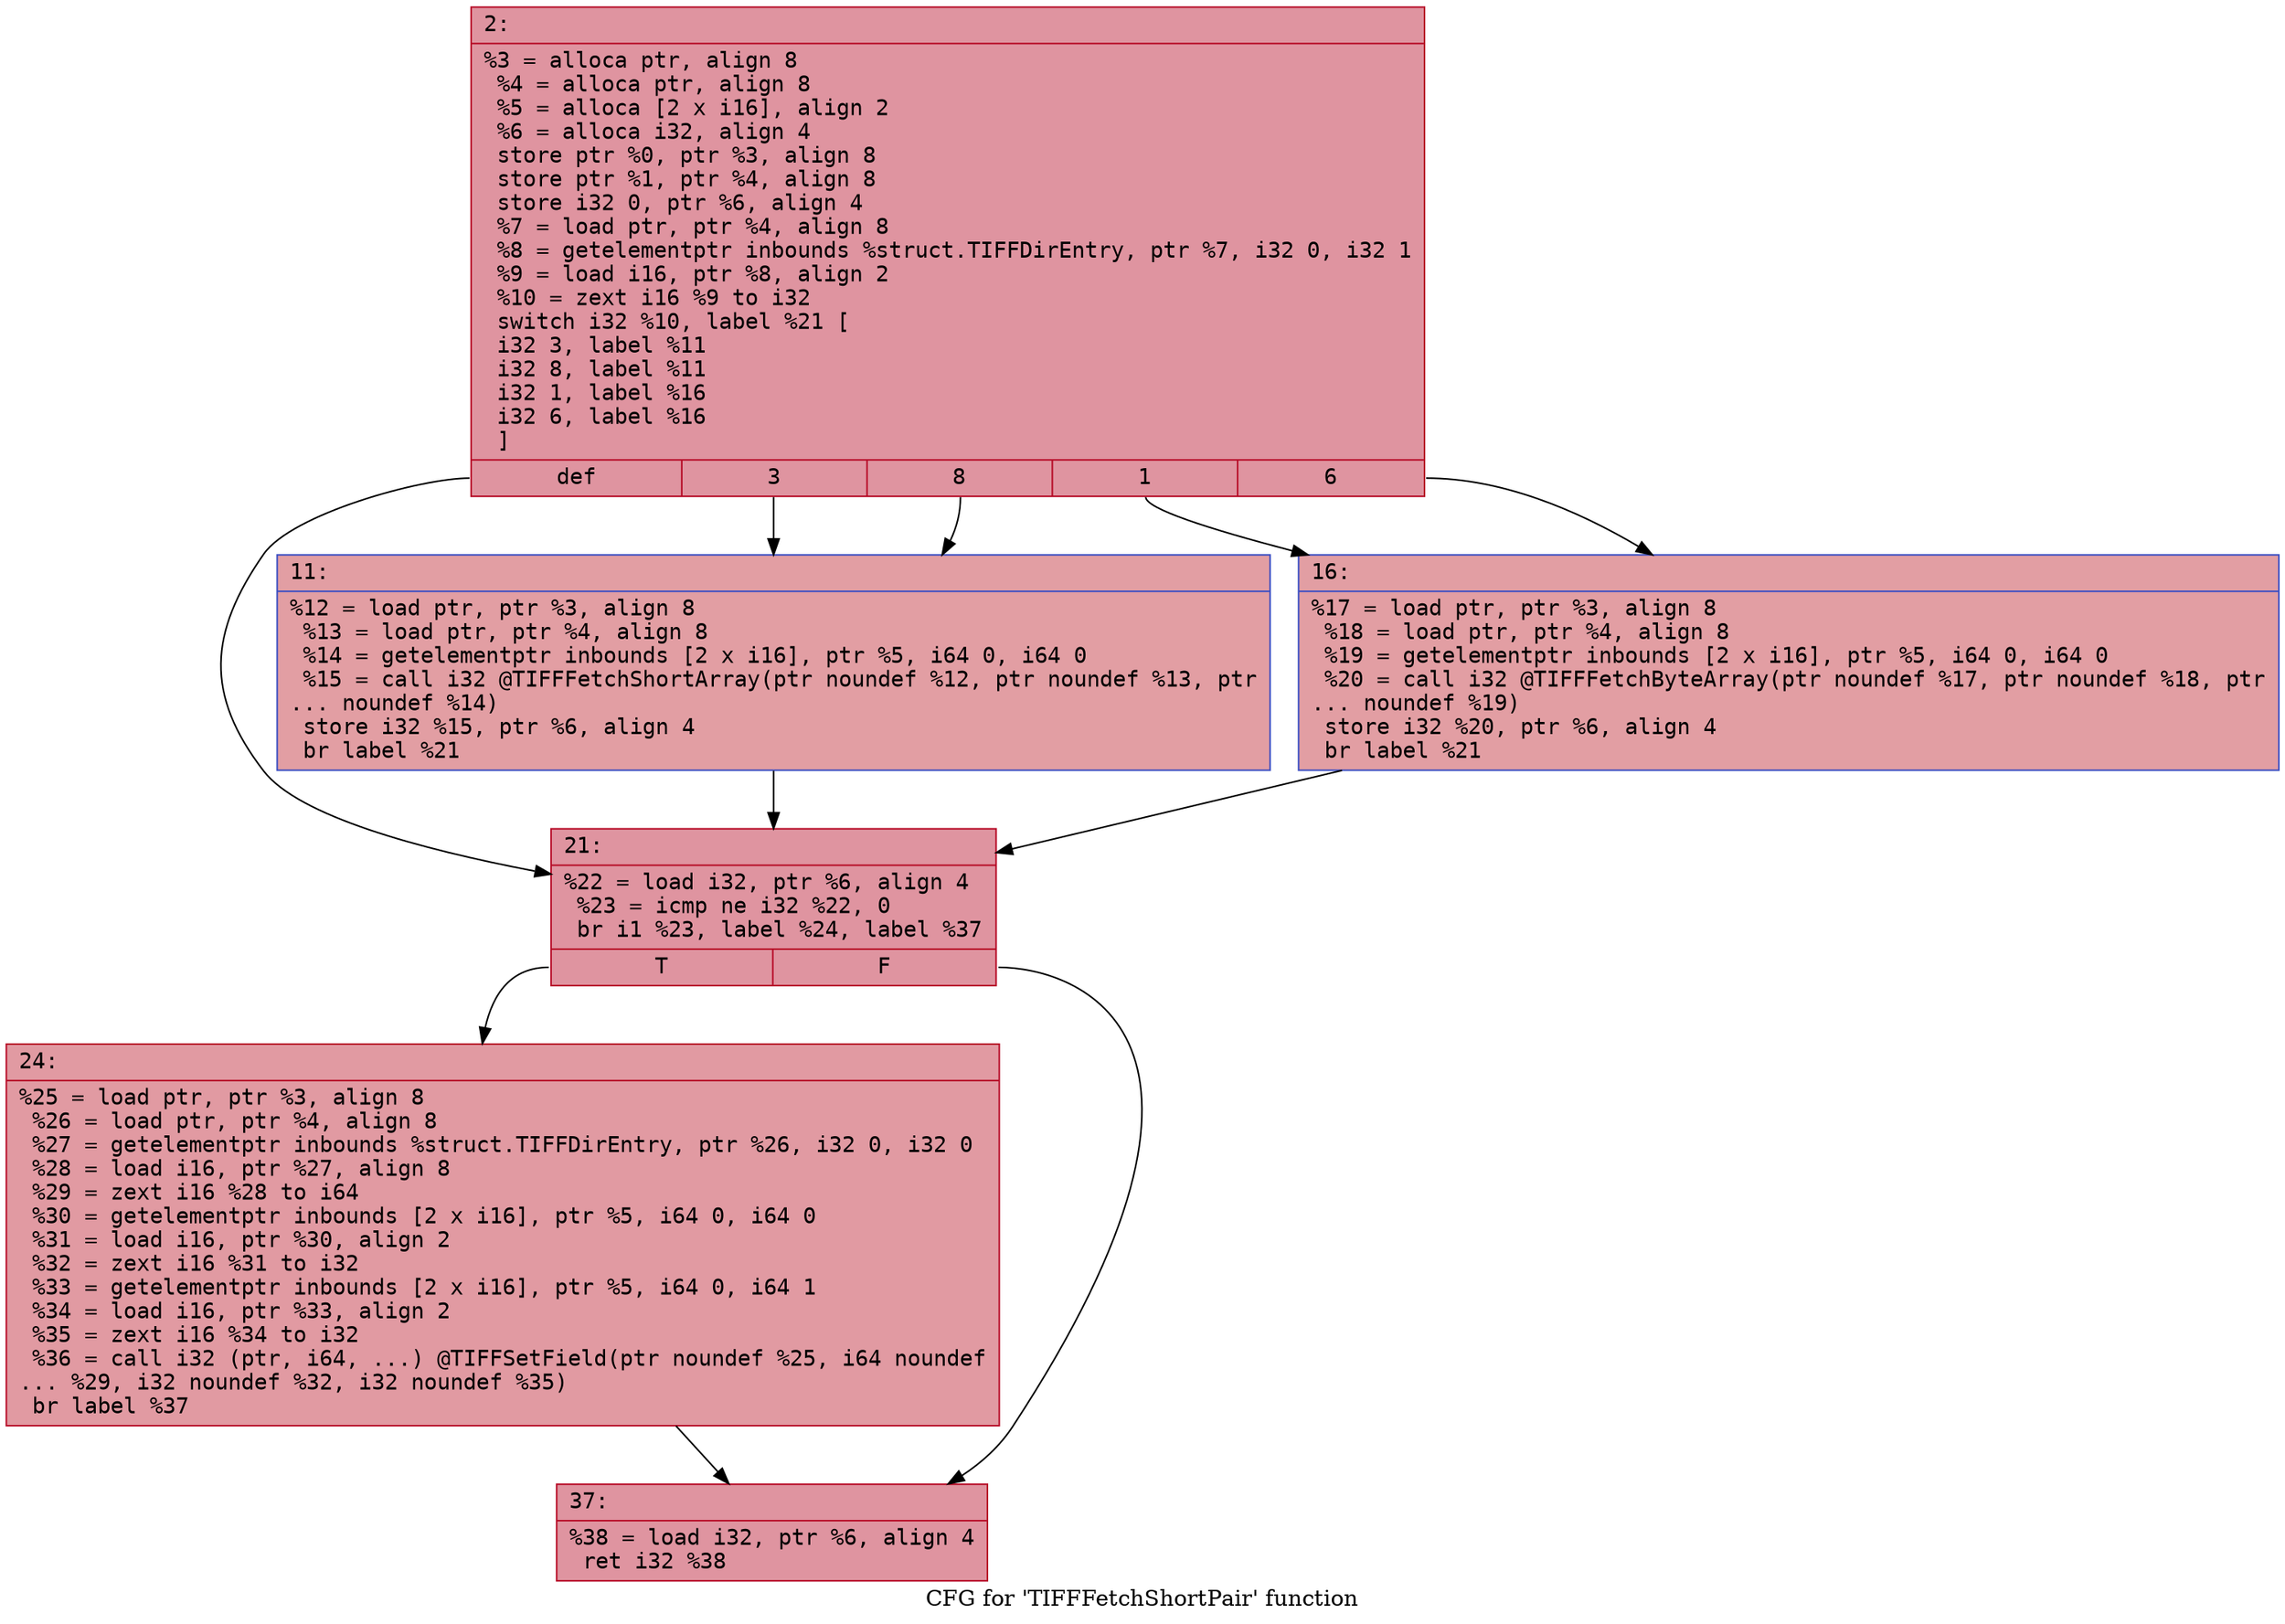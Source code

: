 digraph "CFG for 'TIFFFetchShortPair' function" {
	label="CFG for 'TIFFFetchShortPair' function";

	Node0x6000036ad810 [shape=record,color="#b70d28ff", style=filled, fillcolor="#b70d2870" fontname="Courier",label="{2:\l|  %3 = alloca ptr, align 8\l  %4 = alloca ptr, align 8\l  %5 = alloca [2 x i16], align 2\l  %6 = alloca i32, align 4\l  store ptr %0, ptr %3, align 8\l  store ptr %1, ptr %4, align 8\l  store i32 0, ptr %6, align 4\l  %7 = load ptr, ptr %4, align 8\l  %8 = getelementptr inbounds %struct.TIFFDirEntry, ptr %7, i32 0, i32 1\l  %9 = load i16, ptr %8, align 2\l  %10 = zext i16 %9 to i32\l  switch i32 %10, label %21 [\l    i32 3, label %11\l    i32 8, label %11\l    i32 1, label %16\l    i32 6, label %16\l  ]\l|{<s0>def|<s1>3|<s2>8|<s3>1|<s4>6}}"];
	Node0x6000036ad810:s0 -> Node0x6000036ad900[tooltip="2 -> 21\nProbability 20.00%" ];
	Node0x6000036ad810:s1 -> Node0x6000036ad860[tooltip="2 -> 11\nProbability 40.00%" ];
	Node0x6000036ad810:s2 -> Node0x6000036ad860[tooltip="2 -> 11\nProbability 40.00%" ];
	Node0x6000036ad810:s3 -> Node0x6000036ad8b0[tooltip="2 -> 16\nProbability 40.00%" ];
	Node0x6000036ad810:s4 -> Node0x6000036ad8b0[tooltip="2 -> 16\nProbability 40.00%" ];
	Node0x6000036ad860 [shape=record,color="#3d50c3ff", style=filled, fillcolor="#be242e70" fontname="Courier",label="{11:\l|  %12 = load ptr, ptr %3, align 8\l  %13 = load ptr, ptr %4, align 8\l  %14 = getelementptr inbounds [2 x i16], ptr %5, i64 0, i64 0\l  %15 = call i32 @TIFFFetchShortArray(ptr noundef %12, ptr noundef %13, ptr\l... noundef %14)\l  store i32 %15, ptr %6, align 4\l  br label %21\l}"];
	Node0x6000036ad860 -> Node0x6000036ad900[tooltip="11 -> 21\nProbability 100.00%" ];
	Node0x6000036ad8b0 [shape=record,color="#3d50c3ff", style=filled, fillcolor="#be242e70" fontname="Courier",label="{16:\l|  %17 = load ptr, ptr %3, align 8\l  %18 = load ptr, ptr %4, align 8\l  %19 = getelementptr inbounds [2 x i16], ptr %5, i64 0, i64 0\l  %20 = call i32 @TIFFFetchByteArray(ptr noundef %17, ptr noundef %18, ptr\l... noundef %19)\l  store i32 %20, ptr %6, align 4\l  br label %21\l}"];
	Node0x6000036ad8b0 -> Node0x6000036ad900[tooltip="16 -> 21\nProbability 100.00%" ];
	Node0x6000036ad900 [shape=record,color="#b70d28ff", style=filled, fillcolor="#b70d2870" fontname="Courier",label="{21:\l|  %22 = load i32, ptr %6, align 4\l  %23 = icmp ne i32 %22, 0\l  br i1 %23, label %24, label %37\l|{<s0>T|<s1>F}}"];
	Node0x6000036ad900:s0 -> Node0x6000036ad950[tooltip="21 -> 24\nProbability 62.50%" ];
	Node0x6000036ad900:s1 -> Node0x6000036ad9a0[tooltip="21 -> 37\nProbability 37.50%" ];
	Node0x6000036ad950 [shape=record,color="#b70d28ff", style=filled, fillcolor="#bb1b2c70" fontname="Courier",label="{24:\l|  %25 = load ptr, ptr %3, align 8\l  %26 = load ptr, ptr %4, align 8\l  %27 = getelementptr inbounds %struct.TIFFDirEntry, ptr %26, i32 0, i32 0\l  %28 = load i16, ptr %27, align 8\l  %29 = zext i16 %28 to i64\l  %30 = getelementptr inbounds [2 x i16], ptr %5, i64 0, i64 0\l  %31 = load i16, ptr %30, align 2\l  %32 = zext i16 %31 to i32\l  %33 = getelementptr inbounds [2 x i16], ptr %5, i64 0, i64 1\l  %34 = load i16, ptr %33, align 2\l  %35 = zext i16 %34 to i32\l  %36 = call i32 (ptr, i64, ...) @TIFFSetField(ptr noundef %25, i64 noundef\l... %29, i32 noundef %32, i32 noundef %35)\l  br label %37\l}"];
	Node0x6000036ad950 -> Node0x6000036ad9a0[tooltip="24 -> 37\nProbability 100.00%" ];
	Node0x6000036ad9a0 [shape=record,color="#b70d28ff", style=filled, fillcolor="#b70d2870" fontname="Courier",label="{37:\l|  %38 = load i32, ptr %6, align 4\l  ret i32 %38\l}"];
}

